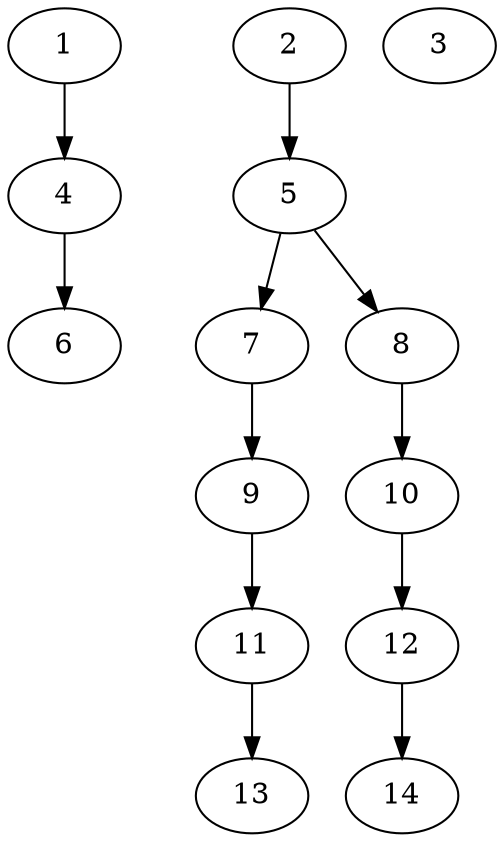 // DAG (tier=1-easy, mode=data, n=14, ccr=0.347, fat=0.426, density=0.385, regular=0.753, jump=0.076, mindata=1048576, maxdata=8388608)
// DAG automatically generated by daggen at Sun Aug 24 16:33:32 2025
// /home/ermia/Project/Environments/daggen/bin/daggen --dot --ccr 0.347 --fat 0.426 --regular 0.753 --density 0.385 --jump 0.076 --mindata 1048576 --maxdata 8388608 -n 14 
digraph G {
  1 [size="287721874167642980352", alpha="0.11", expect_size="143860937083821490176"]
  1 -> 4 [size ="348662500687872"]
  2 [size="4203645464458442", alpha="0.08", expect_size="2101822732229221"]
  2 -> 5 [size ="69530160201728"]
  3 [size="1274174768618953984", alpha="0.12", expect_size="637087384309476992"]
  4 [size="4222405405082031", alpha="0.05", expect_size="2111202702541015"]
  4 -> 6 [size ="277348352000000"]
  5 [size="1183588766174937088", alpha="0.14", expect_size="591794383087468544"]
  5 -> 7 [size ="8951391322112"]
  5 -> 8 [size ="8951391322112"]
  6 [size="536869844650161078272", alpha="0.16", expect_size="268434922325080539136"]
  7 [size="4171166203722596352", alpha="0.18", expect_size="2085583101861298176"]
  7 -> 9 [size ="20729793871872"]
  8 [size="14611825005174800", alpha="0.13", expect_size="7305912502587400"]
  8 -> 10 [size ="476905786572800"]
  9 [size="73370576829882816", alpha="0.10", expect_size="36685288414941408"]
  9 -> 11 [size ="55708150136832"]
  10 [size="39995804898399416", alpha="0.05", expect_size="19997902449199708"]
  10 -> 12 [size ="102643041042432"]
  11 [size="1353040654889968384", alpha="0.12", expect_size="676520327444984192"]
  11 -> 13 [size ="486696038694912"]
  12 [size="3823111647937953792", alpha="0.01", expect_size="1911555823968976896"]
  12 -> 14 [size ="19559960543232"]
  13 [size="312783566219547508736", alpha="0.15", expect_size="156391783109773754368"]
  14 [size="9158214536406436", alpha="0.13", expect_size="4579107268203218"]
}